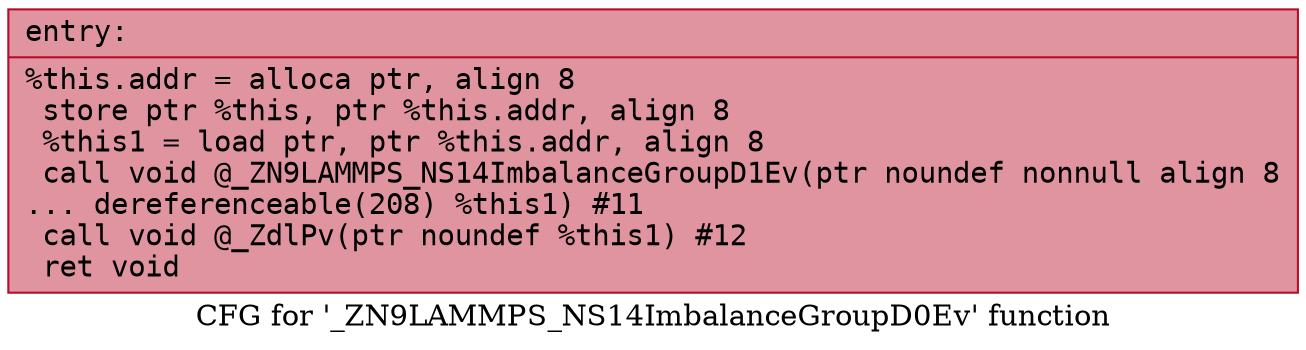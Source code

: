 digraph "CFG for '_ZN9LAMMPS_NS14ImbalanceGroupD0Ev' function" {
	label="CFG for '_ZN9LAMMPS_NS14ImbalanceGroupD0Ev' function";

	Node0x55659be4b230 [shape=record,color="#b70d28ff", style=filled, fillcolor="#b70d2870" fontname="Courier",label="{entry:\l|  %this.addr = alloca ptr, align 8\l  store ptr %this, ptr %this.addr, align 8\l  %this1 = load ptr, ptr %this.addr, align 8\l  call void @_ZN9LAMMPS_NS14ImbalanceGroupD1Ev(ptr noundef nonnull align 8\l... dereferenceable(208) %this1) #11\l  call void @_ZdlPv(ptr noundef %this1) #12\l  ret void\l}"];
}
